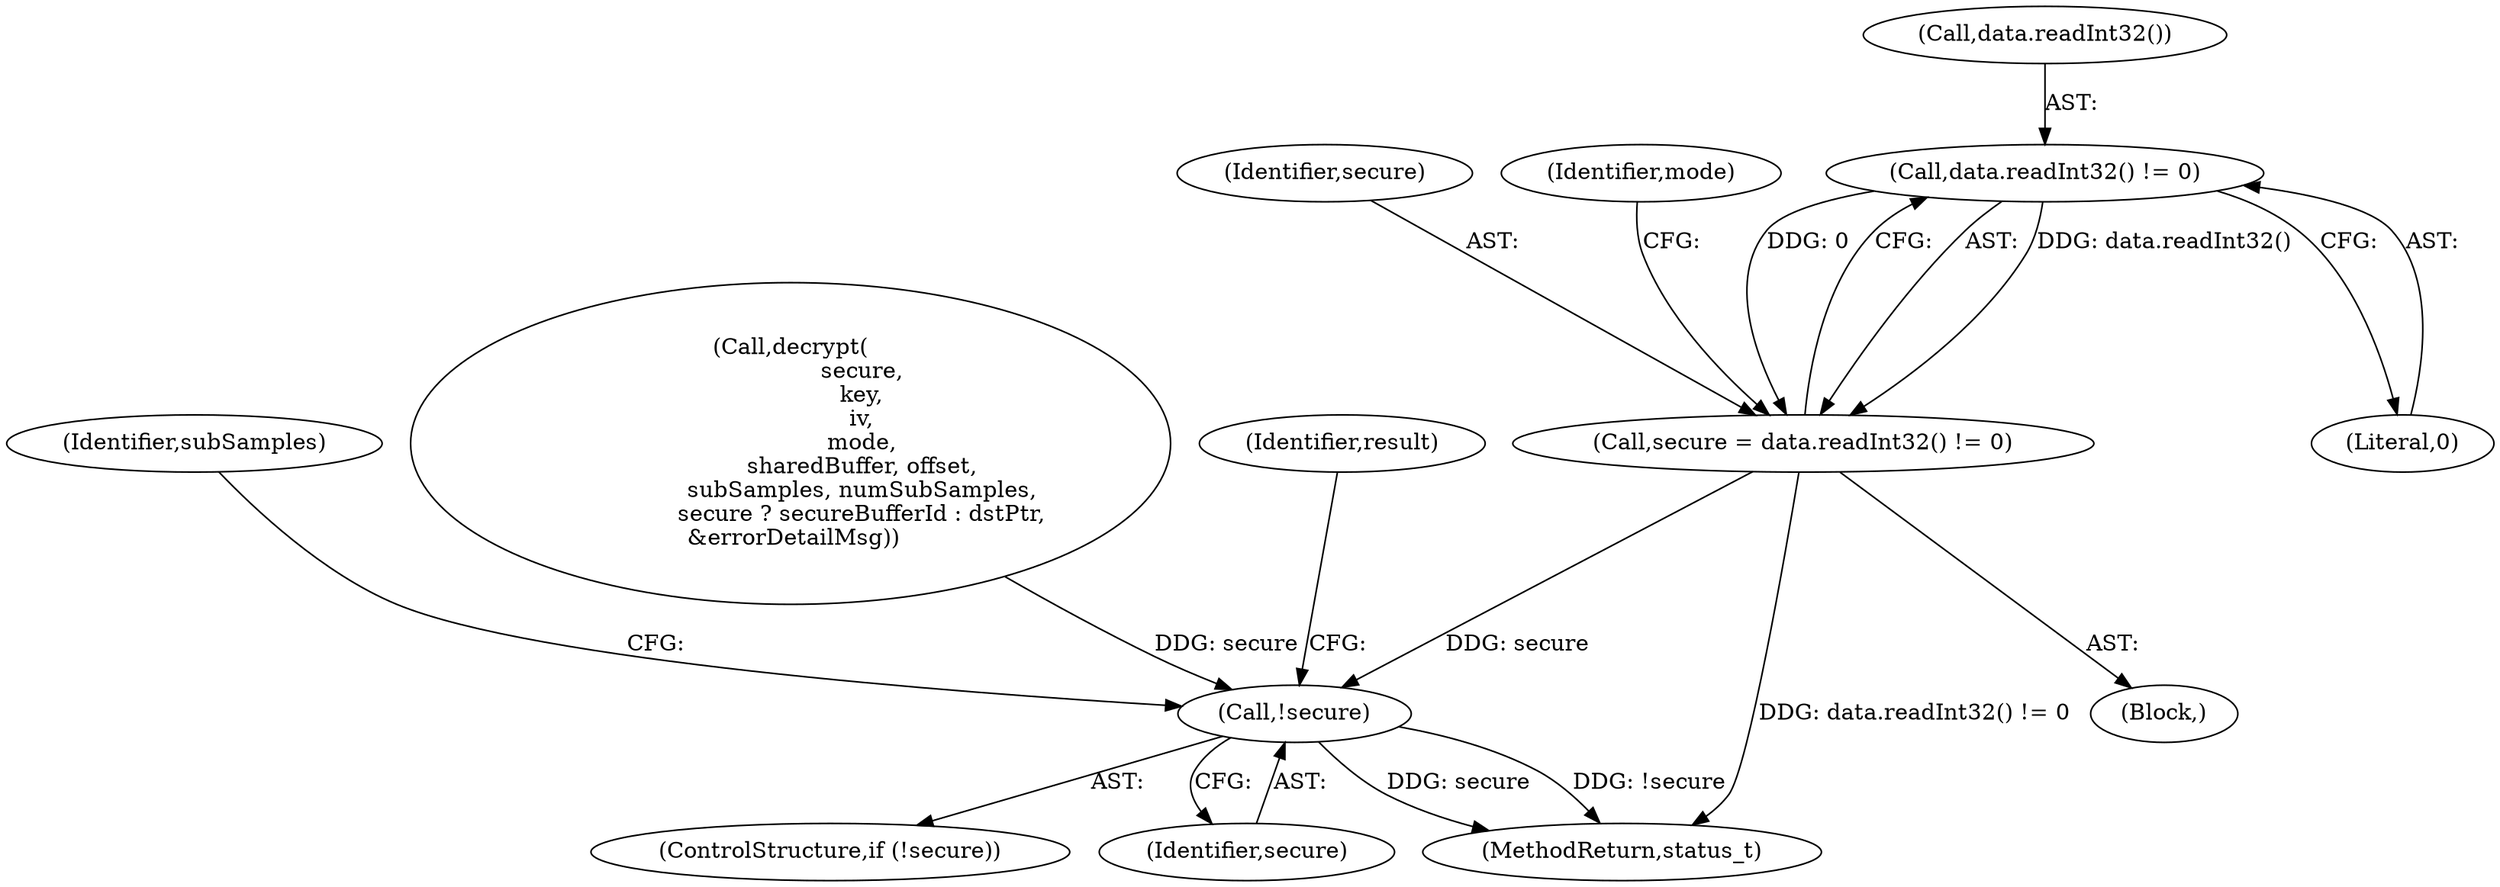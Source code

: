 digraph "0_Android_22f824feac43d5758f9a70b77f2aca840ba62c3b@API" {
"1000217" [label="(Call,data.readInt32() != 0)"];
"1000215" [label="(Call,secure = data.readInt32() != 0)"];
"1000402" [label="(Call,!secure)"];
"1000471" [label="(MethodReturn,status_t)"];
"1000424" [label="(Identifier,subSamples)"];
"1000216" [label="(Identifier,secure)"];
"1000378" [label="(Call,decrypt(\n                    secure,\n                    key,\n                    iv,\n                    mode,\n                    sharedBuffer, offset,\n                    subSamples, numSubSamples,\n                    secure ? secureBufferId : dstPtr,\n &errorDetailMsg))"];
"1000215" [label="(Call,secure = data.readInt32() != 0)"];
"1000209" [label="(Block,)"];
"1000222" [label="(Identifier,mode)"];
"1000401" [label="(ControlStructure,if (!secure))"];
"1000407" [label="(Identifier,result)"];
"1000219" [label="(Literal,0)"];
"1000217" [label="(Call,data.readInt32() != 0)"];
"1000402" [label="(Call,!secure)"];
"1000218" [label="(Call,data.readInt32())"];
"1000403" [label="(Identifier,secure)"];
"1000217" -> "1000215"  [label="AST: "];
"1000217" -> "1000219"  [label="CFG: "];
"1000218" -> "1000217"  [label="AST: "];
"1000219" -> "1000217"  [label="AST: "];
"1000215" -> "1000217"  [label="CFG: "];
"1000217" -> "1000215"  [label="DDG: data.readInt32()"];
"1000217" -> "1000215"  [label="DDG: 0"];
"1000215" -> "1000209"  [label="AST: "];
"1000216" -> "1000215"  [label="AST: "];
"1000222" -> "1000215"  [label="CFG: "];
"1000215" -> "1000471"  [label="DDG: data.readInt32() != 0"];
"1000215" -> "1000402"  [label="DDG: secure"];
"1000402" -> "1000401"  [label="AST: "];
"1000402" -> "1000403"  [label="CFG: "];
"1000403" -> "1000402"  [label="AST: "];
"1000407" -> "1000402"  [label="CFG: "];
"1000424" -> "1000402"  [label="CFG: "];
"1000402" -> "1000471"  [label="DDG: !secure"];
"1000402" -> "1000471"  [label="DDG: secure"];
"1000378" -> "1000402"  [label="DDG: secure"];
}
